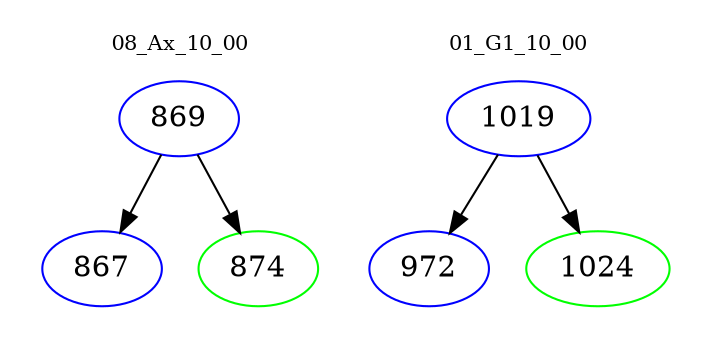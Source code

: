digraph{
subgraph cluster_0 {
color = white
label = "08_Ax_10_00";
fontsize=10;
T0_869 [label="869", color="blue"]
T0_869 -> T0_867 [color="black"]
T0_867 [label="867", color="blue"]
T0_869 -> T0_874 [color="black"]
T0_874 [label="874", color="green"]
}
subgraph cluster_1 {
color = white
label = "01_G1_10_00";
fontsize=10;
T1_1019 [label="1019", color="blue"]
T1_1019 -> T1_972 [color="black"]
T1_972 [label="972", color="blue"]
T1_1019 -> T1_1024 [color="black"]
T1_1024 [label="1024", color="green"]
}
}
